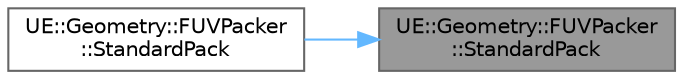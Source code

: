 digraph "UE::Geometry::FUVPacker::StandardPack"
{
 // INTERACTIVE_SVG=YES
 // LATEX_PDF_SIZE
  bgcolor="transparent";
  edge [fontname=Helvetica,fontsize=10,labelfontname=Helvetica,labelfontsize=10];
  node [fontname=Helvetica,fontsize=10,shape=box,height=0.2,width=0.4];
  rankdir="RL";
  Node1 [id="Node000001",label="UE::Geometry::FUVPacker\l::StandardPack",height=0.2,width=0.4,color="gray40", fillcolor="grey60", style="filled", fontcolor="black",tooltip="Standard UE UV layout, similar to that used for Lightmap UVs."];
  Node1 -> Node2 [id="edge1_Node000001_Node000002",dir="back",color="steelblue1",style="solid",tooltip=" "];
  Node2 [id="Node000002",label="UE::Geometry::FUVPacker\l::StandardPack",height=0.2,width=0.4,color="grey40", fillcolor="white", style="filled",URL="$d2/d35/classUE_1_1Geometry_1_1FUVPacker.html#a90d6b007ba41ea703215bfe8a68ae621",tooltip="Version of StandardPack that takes an array of arrays instead of a TFunctionRef, for convenience."];
}
